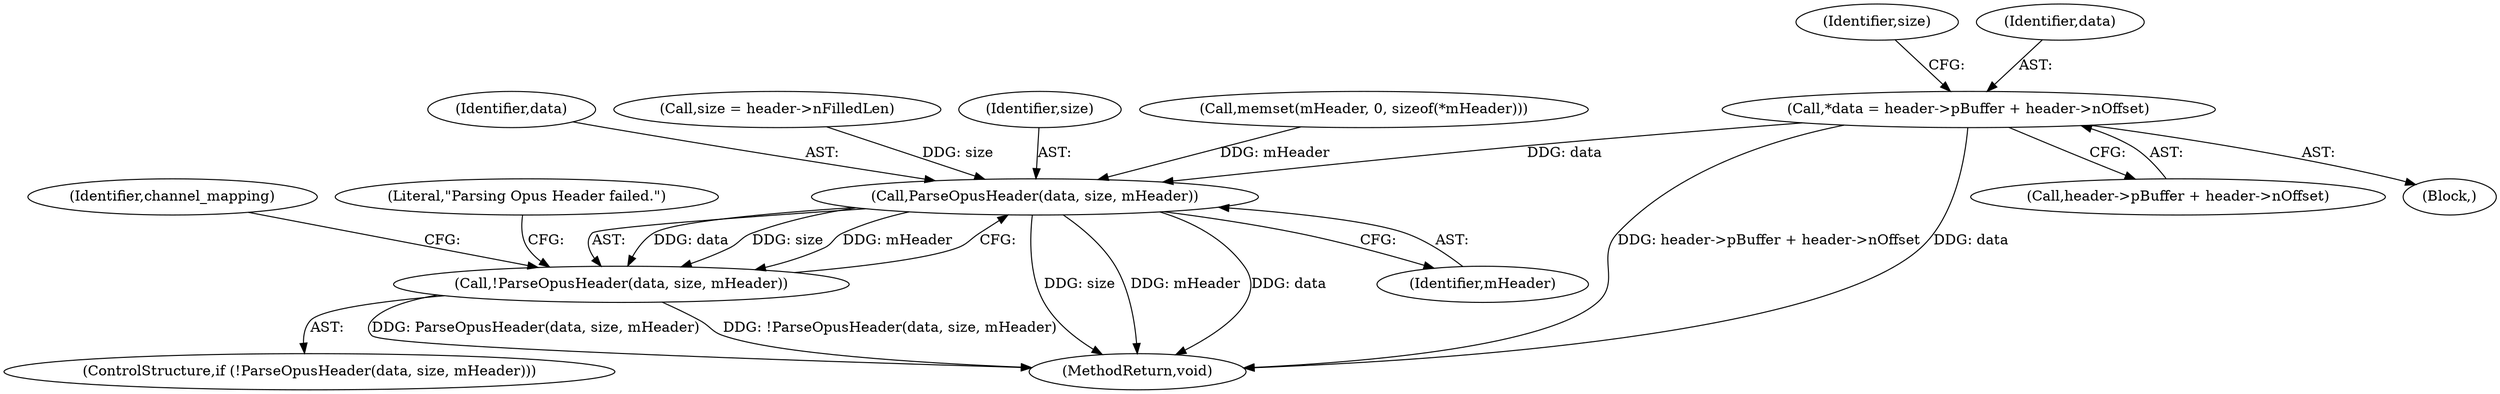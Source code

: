 digraph "0_Android_4e32001e4196f39ddd0b86686ae0231c8f5ed944@integer" {
"1000140" [label="(Call,*data = header->pBuffer + header->nOffset)"];
"1000176" [label="(Call,ParseOpusHeader(data, size, mHeader))"];
"1000175" [label="(Call,!ParseOpusHeader(data, size, mHeader))"];
"1000176" [label="(Call,ParseOpusHeader(data, size, mHeader))"];
"1000151" [label="(Identifier,size)"];
"1000585" [label="(MethodReturn,void)"];
"1000177" [label="(Identifier,data)"];
"1000174" [label="(ControlStructure,if (!ParseOpusHeader(data, size, mHeader)))"];
"1000179" [label="(Identifier,mHeader)"];
"1000150" [label="(Call,size = header->nFilledLen)"];
"1000191" [label="(Identifier,channel_mapping)"];
"1000175" [label="(Call,!ParseOpusHeader(data, size, mHeader))"];
"1000178" [label="(Identifier,size)"];
"1000140" [label="(Call,*data = header->pBuffer + header->nOffset)"];
"1000168" [label="(Call,memset(mHeader, 0, sizeof(*mHeader)))"];
"1000141" [label="(Identifier,data)"];
"1000182" [label="(Literal,\"Parsing Opus Header failed.\")"];
"1000142" [label="(Call,header->pBuffer + header->nOffset)"];
"1000127" [label="(Block,)"];
"1000140" -> "1000127"  [label="AST: "];
"1000140" -> "1000142"  [label="CFG: "];
"1000141" -> "1000140"  [label="AST: "];
"1000142" -> "1000140"  [label="AST: "];
"1000151" -> "1000140"  [label="CFG: "];
"1000140" -> "1000585"  [label="DDG: header->pBuffer + header->nOffset"];
"1000140" -> "1000585"  [label="DDG: data"];
"1000140" -> "1000176"  [label="DDG: data"];
"1000176" -> "1000175"  [label="AST: "];
"1000176" -> "1000179"  [label="CFG: "];
"1000177" -> "1000176"  [label="AST: "];
"1000178" -> "1000176"  [label="AST: "];
"1000179" -> "1000176"  [label="AST: "];
"1000175" -> "1000176"  [label="CFG: "];
"1000176" -> "1000585"  [label="DDG: size"];
"1000176" -> "1000585"  [label="DDG: mHeader"];
"1000176" -> "1000585"  [label="DDG: data"];
"1000176" -> "1000175"  [label="DDG: data"];
"1000176" -> "1000175"  [label="DDG: size"];
"1000176" -> "1000175"  [label="DDG: mHeader"];
"1000150" -> "1000176"  [label="DDG: size"];
"1000168" -> "1000176"  [label="DDG: mHeader"];
"1000175" -> "1000174"  [label="AST: "];
"1000182" -> "1000175"  [label="CFG: "];
"1000191" -> "1000175"  [label="CFG: "];
"1000175" -> "1000585"  [label="DDG: ParseOpusHeader(data, size, mHeader)"];
"1000175" -> "1000585"  [label="DDG: !ParseOpusHeader(data, size, mHeader)"];
}
